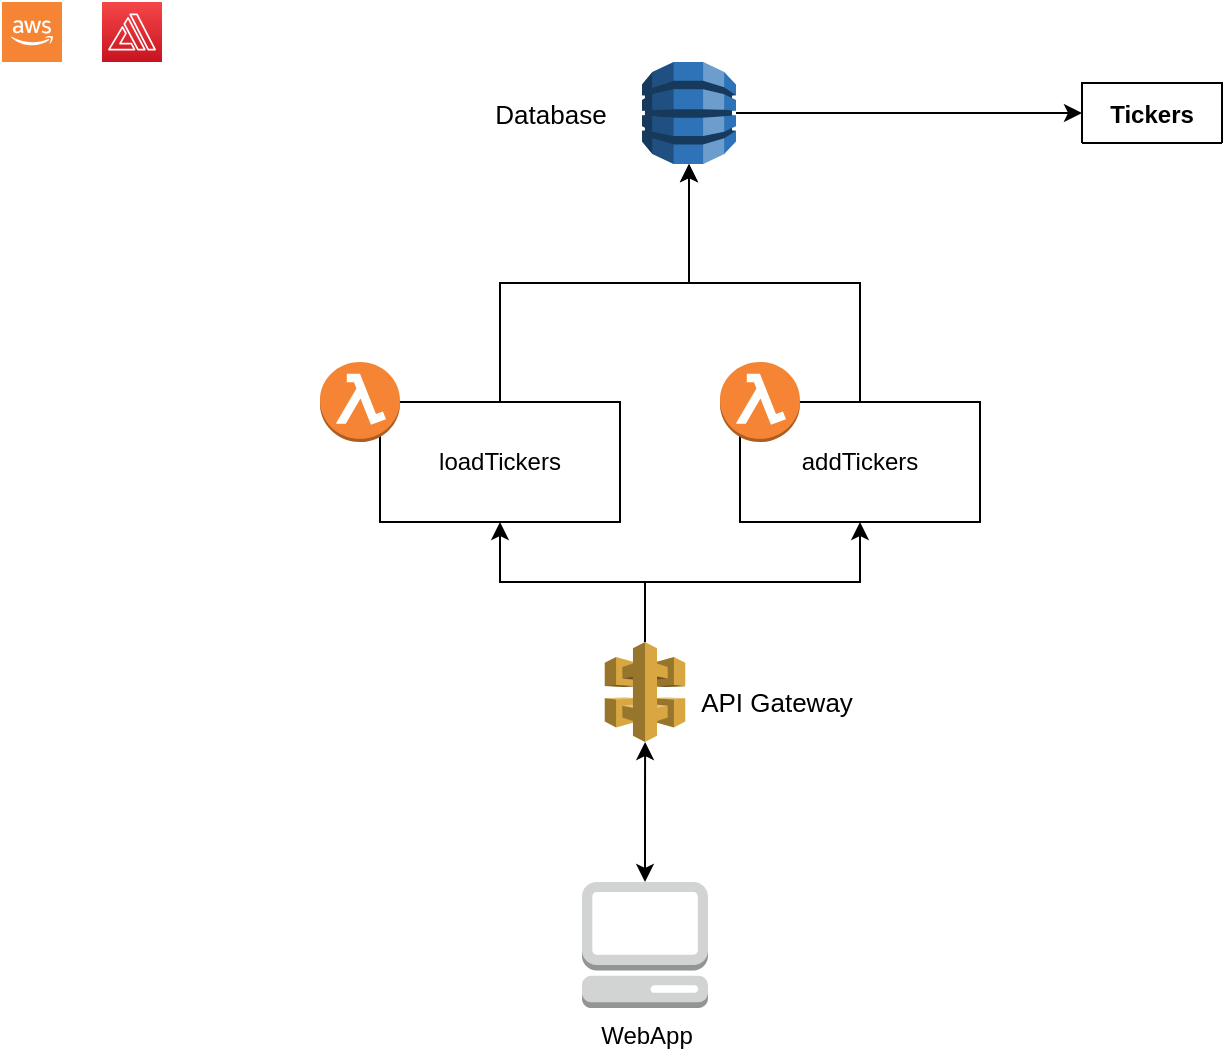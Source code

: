 <mxfile version="14.6.9" type="github"><diagram id="ICML0NM8nXNPLxS_9Gq6" name="Page-1"><mxGraphModel dx="946" dy="589" grid="1" gridSize="10" guides="1" tooltips="1" connect="1" arrows="1" fold="1" page="1" pageScale="1" pageWidth="827" pageHeight="1169" math="0" shadow="0"><root><mxCell id="0"/><mxCell id="1" parent="0"/><mxCell id="Ar86uQhPwcEbgtz29NnU-32" style="edgeStyle=orthogonalEdgeStyle;rounded=0;orthogonalLoop=1;jettySize=auto;html=1;exitX=0.5;exitY=0;exitDx=0;exitDy=0;" edge="1" parent="1" source="Ar86uQhPwcEbgtz29NnU-1" target="Ar86uQhPwcEbgtz29NnU-10"><mxGeometry relative="1" as="geometry"/></mxCell><mxCell id="Ar86uQhPwcEbgtz29NnU-1" value="loadTickers" style="rounded=0;whiteSpace=wrap;html=1;" vertex="1" parent="1"><mxGeometry x="249" y="230" width="120" height="60" as="geometry"/></mxCell><mxCell id="Ar86uQhPwcEbgtz29NnU-29" style="edgeStyle=orthogonalEdgeStyle;rounded=0;orthogonalLoop=1;jettySize=auto;html=1;exitX=0.5;exitY=0;exitDx=0;exitDy=0;exitPerimeter=0;startArrow=classic;startFill=1;" edge="1" parent="1" source="Ar86uQhPwcEbgtz29NnU-2" target="Ar86uQhPwcEbgtz29NnU-11"><mxGeometry relative="1" as="geometry"/></mxCell><mxCell id="Ar86uQhPwcEbgtz29NnU-2" value="WebApp" style="outlineConnect=0;dashed=0;verticalLabelPosition=bottom;verticalAlign=top;align=center;html=1;shape=mxgraph.aws3.management_console;fillColor=#D2D3D3;gradientColor=none;" vertex="1" parent="1"><mxGeometry x="350" y="470" width="63" height="63" as="geometry"/></mxCell><mxCell id="Ar86uQhPwcEbgtz29NnU-3" value="" style="shape=image;html=1;verticalAlign=top;verticalLabelPosition=bottom;labelBackgroundColor=#ffffff;imageAspect=0;aspect=fixed;image=https://cdn4.iconfinder.com/data/icons/logos-and-brands/512/21_Angular_logo_logos-128.png" vertex="1" parent="1"><mxGeometry x="371.5" y="480" width="20" height="20" as="geometry"/></mxCell><mxCell id="Ar86uQhPwcEbgtz29NnU-33" style="edgeStyle=orthogonalEdgeStyle;rounded=0;orthogonalLoop=1;jettySize=auto;html=1;exitX=0.5;exitY=0;exitDx=0;exitDy=0;entryX=0.5;entryY=1;entryDx=0;entryDy=0;entryPerimeter=0;" edge="1" parent="1" source="Ar86uQhPwcEbgtz29NnU-4" target="Ar86uQhPwcEbgtz29NnU-10"><mxGeometry relative="1" as="geometry"><mxPoint x="390" y="110" as="targetPoint"/></mxGeometry></mxCell><mxCell id="Ar86uQhPwcEbgtz29NnU-4" value="addTickers" style="rounded=0;whiteSpace=wrap;html=1;" vertex="1" parent="1"><mxGeometry x="429" y="230" width="120" height="60" as="geometry"/></mxCell><mxCell id="Ar86uQhPwcEbgtz29NnU-5" value="" style="points=[[0,0,0],[0.25,0,0],[0.5,0,0],[0.75,0,0],[1,0,0],[0,1,0],[0.25,1,0],[0.5,1,0],[0.75,1,0],[1,1,0],[0,0.25,0],[0,0.5,0],[0,0.75,0],[1,0.25,0],[1,0.5,0],[1,0.75,0]];outlineConnect=0;fontColor=#232F3E;gradientColor=#F54749;gradientDirection=north;fillColor=#C7131F;strokeColor=#ffffff;dashed=0;verticalLabelPosition=bottom;verticalAlign=top;align=center;html=1;fontSize=12;fontStyle=0;aspect=fixed;shape=mxgraph.aws4.resourceIcon;resIcon=mxgraph.aws4.amplify;" vertex="1" parent="1"><mxGeometry x="110" y="30" width="30" height="30" as="geometry"/></mxCell><mxCell id="Ar86uQhPwcEbgtz29NnU-6" value="" style="outlineConnect=0;dashed=0;verticalLabelPosition=bottom;verticalAlign=top;align=center;html=1;shape=mxgraph.aws3.cloud_2;fillColor=#F58534;gradientColor=none;" vertex="1" parent="1"><mxGeometry x="60" y="30" width="30" height="30" as="geometry"/></mxCell><mxCell id="Ar86uQhPwcEbgtz29NnU-7" value="" style="outlineConnect=0;dashed=0;verticalLabelPosition=bottom;verticalAlign=top;align=center;html=1;shape=mxgraph.aws3.lambda_function;fillColor=#F58534;gradientColor=none;" vertex="1" parent="1"><mxGeometry x="219" y="210" width="40" height="40" as="geometry"/></mxCell><mxCell id="Ar86uQhPwcEbgtz29NnU-9" value="" style="outlineConnect=0;dashed=0;verticalLabelPosition=bottom;verticalAlign=top;align=center;html=1;shape=mxgraph.aws3.lambda_function;fillColor=#F58534;gradientColor=none;" vertex="1" parent="1"><mxGeometry x="419" y="210" width="40" height="40" as="geometry"/></mxCell><mxCell id="Ar86uQhPwcEbgtz29NnU-34" style="edgeStyle=orthogonalEdgeStyle;rounded=0;orthogonalLoop=1;jettySize=auto;html=1;entryX=0;entryY=0.5;entryDx=0;entryDy=0;" edge="1" parent="1" source="Ar86uQhPwcEbgtz29NnU-10" target="Ar86uQhPwcEbgtz29NnU-22"><mxGeometry relative="1" as="geometry"/></mxCell><mxCell id="Ar86uQhPwcEbgtz29NnU-10" value="" style="outlineConnect=0;dashed=0;verticalLabelPosition=bottom;verticalAlign=top;align=center;html=1;shape=mxgraph.aws3.dynamo_db;fillColor=#2E73B8;gradientColor=none;" vertex="1" parent="1"><mxGeometry x="380" y="60" width="47" height="51" as="geometry"/></mxCell><mxCell id="Ar86uQhPwcEbgtz29NnU-30" style="edgeStyle=orthogonalEdgeStyle;rounded=0;orthogonalLoop=1;jettySize=auto;html=1;exitX=0.5;exitY=0;exitDx=0;exitDy=0;exitPerimeter=0;entryX=0.5;entryY=1;entryDx=0;entryDy=0;" edge="1" parent="1" source="Ar86uQhPwcEbgtz29NnU-11" target="Ar86uQhPwcEbgtz29NnU-1"><mxGeometry relative="1" as="geometry"/></mxCell><mxCell id="Ar86uQhPwcEbgtz29NnU-31" style="edgeStyle=orthogonalEdgeStyle;rounded=0;orthogonalLoop=1;jettySize=auto;html=1;exitX=0.5;exitY=0;exitDx=0;exitDy=0;exitPerimeter=0;entryX=0.5;entryY=1;entryDx=0;entryDy=0;" edge="1" parent="1" source="Ar86uQhPwcEbgtz29NnU-11" target="Ar86uQhPwcEbgtz29NnU-4"><mxGeometry relative="1" as="geometry"/></mxCell><mxCell id="Ar86uQhPwcEbgtz29NnU-11" value="" style="outlineConnect=0;dashed=0;verticalLabelPosition=bottom;verticalAlign=top;align=center;html=1;shape=mxgraph.aws3.api_gateway;fillColor=#D9A741;gradientColor=none;" vertex="1" parent="1"><mxGeometry x="361.38" y="350" width="40.25" height="50" as="geometry"/></mxCell><object label="Tickers" kkk="" id="Ar86uQhPwcEbgtz29NnU-12"><mxCell style="shape=table;startSize=30;container=1;collapsible=1;childLayout=tableLayout;fixedRows=1;rowLines=0;fontStyle=1;align=center;resizeLast=1;verticalAlign=middle;" vertex="1" collapsed="1" parent="1"><mxGeometry x="600" y="70.5" width="70" height="30" as="geometry"><mxRectangle x="600" y="70.5" width="140" height="150" as="alternateBounds"/></mxGeometry></mxCell></object><mxCell id="Ar86uQhPwcEbgtz29NnU-13" value="" style="shape=partialRectangle;collapsible=0;dropTarget=0;pointerEvents=0;fillColor=none;top=0;left=0;bottom=1;right=0;points=[[0,0.5],[1,0.5]];portConstraint=eastwest;" vertex="1" parent="Ar86uQhPwcEbgtz29NnU-12"><mxGeometry y="30" width="140" height="30" as="geometry"/></mxCell><mxCell id="Ar86uQhPwcEbgtz29NnU-14" value="PK" style="shape=partialRectangle;connectable=0;fillColor=none;top=0;left=0;bottom=0;right=0;fontStyle=1;overflow=hidden;" vertex="1" parent="Ar86uQhPwcEbgtz29NnU-13"><mxGeometry width="30" height="30" as="geometry"/></mxCell><mxCell id="Ar86uQhPwcEbgtz29NnU-15" value="Ticker" style="shape=partialRectangle;connectable=0;fillColor=none;top=0;left=0;bottom=0;right=0;align=left;spacingLeft=6;fontStyle=5;overflow=hidden;" vertex="1" parent="Ar86uQhPwcEbgtz29NnU-13"><mxGeometry x="30" width="110" height="30" as="geometry"/></mxCell><mxCell id="Ar86uQhPwcEbgtz29NnU-16" value="" style="shape=partialRectangle;collapsible=0;dropTarget=0;pointerEvents=0;fillColor=none;top=0;left=0;bottom=0;right=0;points=[[0,0.5],[1,0.5]];portConstraint=eastwest;" vertex="1" parent="Ar86uQhPwcEbgtz29NnU-12"><mxGeometry y="60" width="140" height="30" as="geometry"/></mxCell><mxCell id="Ar86uQhPwcEbgtz29NnU-17" value="" style="shape=partialRectangle;connectable=0;fillColor=none;top=0;left=0;bottom=0;right=0;editable=1;overflow=hidden;" vertex="1" parent="Ar86uQhPwcEbgtz29NnU-16"><mxGeometry width="30" height="30" as="geometry"/></mxCell><mxCell id="Ar86uQhPwcEbgtz29NnU-18" value="Name" style="shape=partialRectangle;connectable=0;fillColor=none;top=0;left=0;bottom=0;right=0;align=left;spacingLeft=6;overflow=hidden;" vertex="1" parent="Ar86uQhPwcEbgtz29NnU-16"><mxGeometry x="30" width="110" height="30" as="geometry"/></mxCell><mxCell id="Ar86uQhPwcEbgtz29NnU-19" value="" style="shape=partialRectangle;collapsible=0;dropTarget=0;pointerEvents=0;fillColor=none;top=0;left=0;bottom=0;right=0;points=[[0,0.5],[1,0.5]];portConstraint=eastwest;" vertex="1" parent="Ar86uQhPwcEbgtz29NnU-12"><mxGeometry y="90" width="140" height="30" as="geometry"/></mxCell><mxCell id="Ar86uQhPwcEbgtz29NnU-20" value="" style="shape=partialRectangle;connectable=0;fillColor=none;top=0;left=0;bottom=0;right=0;editable=1;overflow=hidden;" vertex="1" parent="Ar86uQhPwcEbgtz29NnU-19"><mxGeometry width="30" height="30" as="geometry"/></mxCell><mxCell id="Ar86uQhPwcEbgtz29NnU-21" value="StockExchange" style="shape=partialRectangle;connectable=0;fillColor=none;top=0;left=0;bottom=0;right=0;align=left;spacingLeft=6;overflow=hidden;" vertex="1" parent="Ar86uQhPwcEbgtz29NnU-19"><mxGeometry x="30" width="110" height="30" as="geometry"/></mxCell><mxCell id="Ar86uQhPwcEbgtz29NnU-22" value="" style="shape=partialRectangle;collapsible=0;dropTarget=0;pointerEvents=0;fillColor=none;top=0;left=0;bottom=0;right=0;points=[[0,0.5],[1,0.5]];portConstraint=eastwest;" vertex="1" parent="Ar86uQhPwcEbgtz29NnU-12"><mxGeometry y="120" width="140" height="30" as="geometry"/></mxCell><mxCell id="Ar86uQhPwcEbgtz29NnU-23" value="" style="shape=partialRectangle;connectable=0;fillColor=none;top=0;left=0;bottom=0;right=0;editable=1;overflow=hidden;" vertex="1" parent="Ar86uQhPwcEbgtz29NnU-22"><mxGeometry width="30" height="30" as="geometry"/></mxCell><mxCell id="Ar86uQhPwcEbgtz29NnU-24" value="Currency" style="shape=partialRectangle;connectable=0;fillColor=none;top=0;left=0;bottom=0;right=0;align=left;spacingLeft=6;overflow=hidden;" vertex="1" parent="Ar86uQhPwcEbgtz29NnU-22"><mxGeometry x="30" width="110" height="30" as="geometry"/></mxCell><mxCell id="Ar86uQhPwcEbgtz29NnU-35" value="API Gateway" style="text;html=1;align=center;verticalAlign=middle;resizable=0;points=[];autosize=1;strokeColor=none;fontSize=13;" vertex="1" parent="1"><mxGeometry x="401.63" y="370" width="90" height="20" as="geometry"/></mxCell><mxCell id="Ar86uQhPwcEbgtz29NnU-36" value="Database" style="text;html=1;align=center;verticalAlign=middle;resizable=0;points=[];autosize=1;strokeColor=none;fontSize=13;" vertex="1" parent="1"><mxGeometry x="299" y="75.5" width="70" height="20" as="geometry"/></mxCell></root></mxGraphModel></diagram></mxfile>